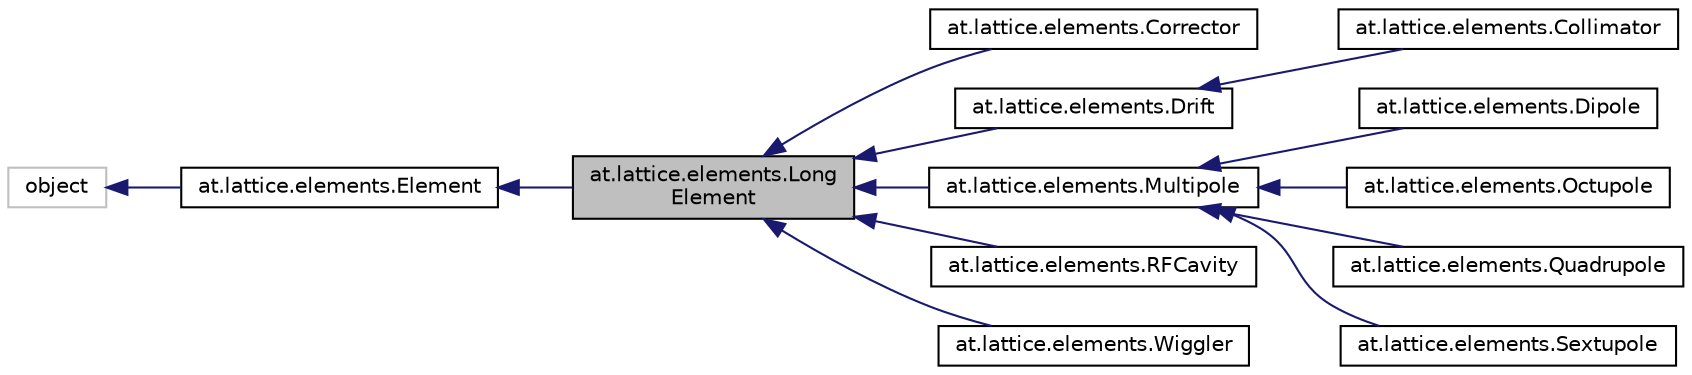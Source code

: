 digraph "at.lattice.elements.LongElement"
{
 // LATEX_PDF_SIZE
  edge [fontname="Helvetica",fontsize="10",labelfontname="Helvetica",labelfontsize="10"];
  node [fontname="Helvetica",fontsize="10",shape=record];
  rankdir="LR";
  Node1 [label="at.lattice.elements.Long\lElement",height=0.2,width=0.4,color="black", fillcolor="grey75", style="filled", fontcolor="black",tooltip=" "];
  Node2 -> Node1 [dir="back",color="midnightblue",fontsize="10",style="solid",fontname="Helvetica"];
  Node2 [label="at.lattice.elements.Element",height=0.2,width=0.4,color="black", fillcolor="white", style="filled",URL="$classat_1_1lattice_1_1elements_1_1Element.html",tooltip=" "];
  Node3 -> Node2 [dir="back",color="midnightblue",fontsize="10",style="solid",fontname="Helvetica"];
  Node3 [label="object",height=0.2,width=0.4,color="grey75", fillcolor="white", style="filled",tooltip=" "];
  Node1 -> Node4 [dir="back",color="midnightblue",fontsize="10",style="solid",fontname="Helvetica"];
  Node4 [label="at.lattice.elements.Corrector",height=0.2,width=0.4,color="black", fillcolor="white", style="filled",URL="$classat_1_1lattice_1_1elements_1_1Corrector.html",tooltip=" "];
  Node1 -> Node5 [dir="back",color="midnightblue",fontsize="10",style="solid",fontname="Helvetica"];
  Node5 [label="at.lattice.elements.Drift",height=0.2,width=0.4,color="black", fillcolor="white", style="filled",URL="$classat_1_1lattice_1_1elements_1_1Drift.html",tooltip=" "];
  Node5 -> Node6 [dir="back",color="midnightblue",fontsize="10",style="solid",fontname="Helvetica"];
  Node6 [label="at.lattice.elements.Collimator",height=0.2,width=0.4,color="black", fillcolor="white", style="filled",URL="$classat_1_1lattice_1_1elements_1_1Collimator.html",tooltip=" "];
  Node1 -> Node7 [dir="back",color="midnightblue",fontsize="10",style="solid",fontname="Helvetica"];
  Node7 [label="at.lattice.elements.Multipole",height=0.2,width=0.4,color="black", fillcolor="white", style="filled",URL="$classat_1_1lattice_1_1elements_1_1Multipole.html",tooltip=" "];
  Node7 -> Node8 [dir="back",color="midnightblue",fontsize="10",style="solid",fontname="Helvetica"];
  Node8 [label="at.lattice.elements.Dipole",height=0.2,width=0.4,color="black", fillcolor="white", style="filled",URL="$classat_1_1lattice_1_1elements_1_1Dipole.html",tooltip=" "];
  Node7 -> Node9 [dir="back",color="midnightblue",fontsize="10",style="solid",fontname="Helvetica"];
  Node9 [label="at.lattice.elements.Octupole",height=0.2,width=0.4,color="black", fillcolor="white", style="filled",URL="$classat_1_1lattice_1_1elements_1_1Octupole.html",tooltip=" "];
  Node7 -> Node10 [dir="back",color="midnightblue",fontsize="10",style="solid",fontname="Helvetica"];
  Node10 [label="at.lattice.elements.Quadrupole",height=0.2,width=0.4,color="black", fillcolor="white", style="filled",URL="$classat_1_1lattice_1_1elements_1_1Quadrupole.html",tooltip=" "];
  Node7 -> Node11 [dir="back",color="midnightblue",fontsize="10",style="solid",fontname="Helvetica"];
  Node11 [label="at.lattice.elements.Sextupole",height=0.2,width=0.4,color="black", fillcolor="white", style="filled",URL="$classat_1_1lattice_1_1elements_1_1Sextupole.html",tooltip=" "];
  Node1 -> Node12 [dir="back",color="midnightblue",fontsize="10",style="solid",fontname="Helvetica"];
  Node12 [label="at.lattice.elements.RFCavity",height=0.2,width=0.4,color="black", fillcolor="white", style="filled",URL="$classat_1_1lattice_1_1elements_1_1RFCavity.html",tooltip=" "];
  Node1 -> Node13 [dir="back",color="midnightblue",fontsize="10",style="solid",fontname="Helvetica"];
  Node13 [label="at.lattice.elements.Wiggler",height=0.2,width=0.4,color="black", fillcolor="white", style="filled",URL="$classat_1_1lattice_1_1elements_1_1Wiggler.html",tooltip=" "];
}
